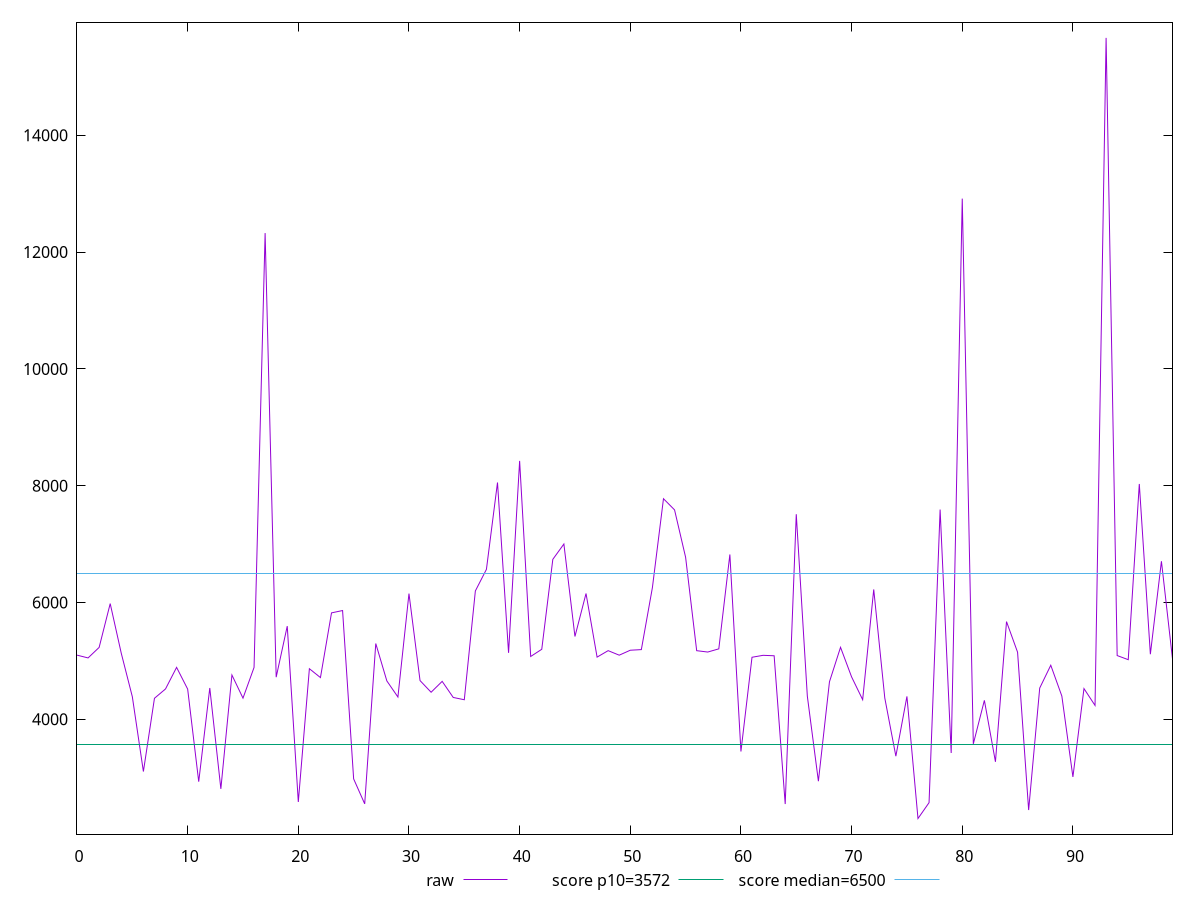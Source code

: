 reset

$raw <<EOF
0 5099.8144999999995
1 5051.968000000001
2 5231.862
3 5981.777499999999
4 5132.0085
5 4387.7055
6 3107.2695000000003
7 4360.917
8 4521.188999999999
9 4890.136
10 4518.329
11 2933.6645
12 4537.255
13 2810.2025000000003
14 4759.547500000001
15 4363.434
16 4889.039000000001
17 12324.845999999998
18 4722.449499999999
19 5596.4665
20 2586.105
21 4866.950999999999
22 4715.5005
23 5823.2255
24 5863.268000000001
25 2981.1305
26 2553.4930000000004
27 5298.227
28 4658.7384999999995
29 4382.7695
30 6153.2325
31 4664.142
32 4464.3675
33 4650.6085
34 4375.308999999999
35 4336.130999999999
36 6198.572
37 6568.533500000001
38 8055.051000000001
39 5138.939000000001
40 8424.89
41 5076.5555
42 5199.8910000000005
43 6739.789000000001
44 7002.1535
45 5418.934000000001
46 6154.579
47 5065.843
48 5176.517500000001
49 5099.049
50 5183.8
51 5194.325500000001
52 6257.0795
53 7777.219
54 7586.451999999998
55 6774.512
56 5176.0595
57 5152.6759999999995
58 5207.316500000001
59 6822.920999999999
60 3450.249
61 5063.208
62 5096.586499999999
63 5088.887999999999
64 2550.715
65 7511.980000000001
66 4397.791499999999
67 2941.681
68 4643.2074999999995
69 5233.4885
70 4727.1055
71 4336.888999999999
72 6224.457
73 4365.308999999999
74 3370.043
75 4392.9805
76 2302.6250000000005
77 2574.193
78 7591.764499999999
79 3424.0689999999995
80 12915.356999999996
81 3580.45
82 4325.664
83 3273.553
84 5673.711999999999
85 5149.403
86 2447.5350000000003
87 4535.9995
88 4926.4980000000005
89 4399.174
90 3014.1574999999993
91 4527.015
92 4238.316
93 15666.501
94 5092.5650000000005
95 5021.913500000001
96 8030.4800000000005
97 5115.607999999999
98 6707.131
99 5034.929
EOF

set key outside below
set xrange [0:99]
set yrange [2035.3474800000004:15933.77852]
set trange [2035.3474800000004:15933.77852]
set terminal svg size 640, 500 enhanced background rgb 'white'
set output "reprap/first-cpu-idle/samples/pages+cached+noexternal+nomedia+nocss+nojs/raw/values.svg"

plot $raw title "raw" with line, \
     3572 title "score p10=3572", \
     6500 title "score median=6500"

reset
